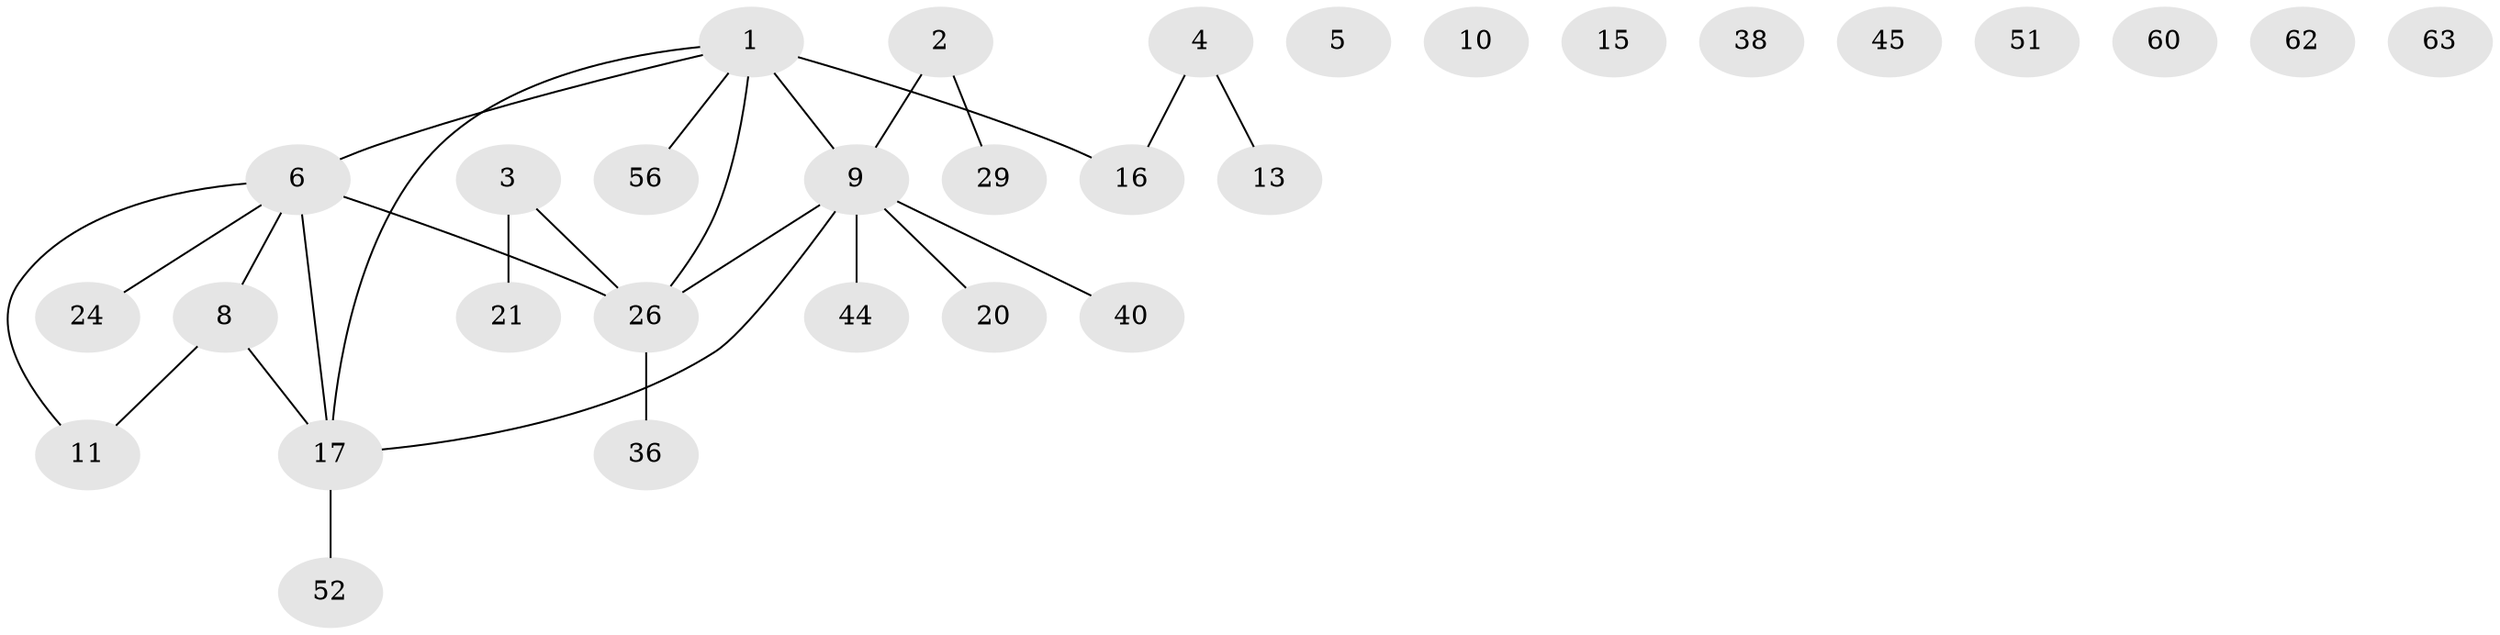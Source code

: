 // original degree distribution, {2: 0.296875, 1: 0.265625, 0: 0.125, 4: 0.078125, 3: 0.203125, 6: 0.03125}
// Generated by graph-tools (version 1.1) at 2025/16/03/04/25 18:16:33]
// undirected, 30 vertices, 26 edges
graph export_dot {
graph [start="1"]
  node [color=gray90,style=filled];
  1 [super="+12+27"];
  2 [super="+14"];
  3 [super="+54"];
  4 [super="+7"];
  5;
  6 [super="+35+28"];
  8 [super="+49+34"];
  9 [super="+58+25"];
  10;
  11 [super="+22+41"];
  13 [super="+42"];
  15;
  16 [super="+30+18"];
  17 [super="+23"];
  20 [super="+31"];
  21;
  24;
  26 [super="+47+50"];
  29 [super="+59"];
  36;
  38 [super="+64"];
  40;
  44;
  45;
  51;
  52 [super="+55"];
  56;
  60;
  62;
  63;
  1 -- 56;
  1 -- 9;
  1 -- 26;
  1 -- 6;
  1 -- 16 [weight=2];
  1 -- 17;
  2 -- 9;
  2 -- 29;
  3 -- 21;
  3 -- 26;
  4 -- 13;
  4 -- 16;
  6 -- 17 [weight=2];
  6 -- 8;
  6 -- 24;
  6 -- 26;
  6 -- 11;
  8 -- 11;
  8 -- 17;
  9 -- 44 [weight=2];
  9 -- 26;
  9 -- 40;
  9 -- 20;
  9 -- 17;
  17 -- 52;
  26 -- 36;
}
